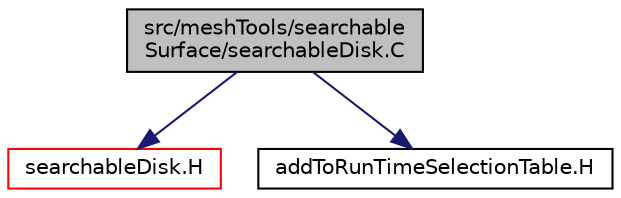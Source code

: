 digraph "src/meshTools/searchableSurface/searchableDisk.C"
{
  bgcolor="transparent";
  edge [fontname="Helvetica",fontsize="10",labelfontname="Helvetica",labelfontsize="10"];
  node [fontname="Helvetica",fontsize="10",shape=record];
  Node0 [label="src/meshTools/searchable\lSurface/searchableDisk.C",height=0.2,width=0.4,color="black", fillcolor="grey75", style="filled", fontcolor="black"];
  Node0 -> Node1 [color="midnightblue",fontsize="10",style="solid",fontname="Helvetica"];
  Node1 [label="searchableDisk.H",height=0.2,width=0.4,color="red",URL="$a08489.html"];
  Node0 -> Node179 [color="midnightblue",fontsize="10",style="solid",fontname="Helvetica"];
  Node179 [label="addToRunTimeSelectionTable.H",height=0.2,width=0.4,color="black",URL="$a09989.html",tooltip="Macros for easy insertion into run-time selection tables. "];
}
